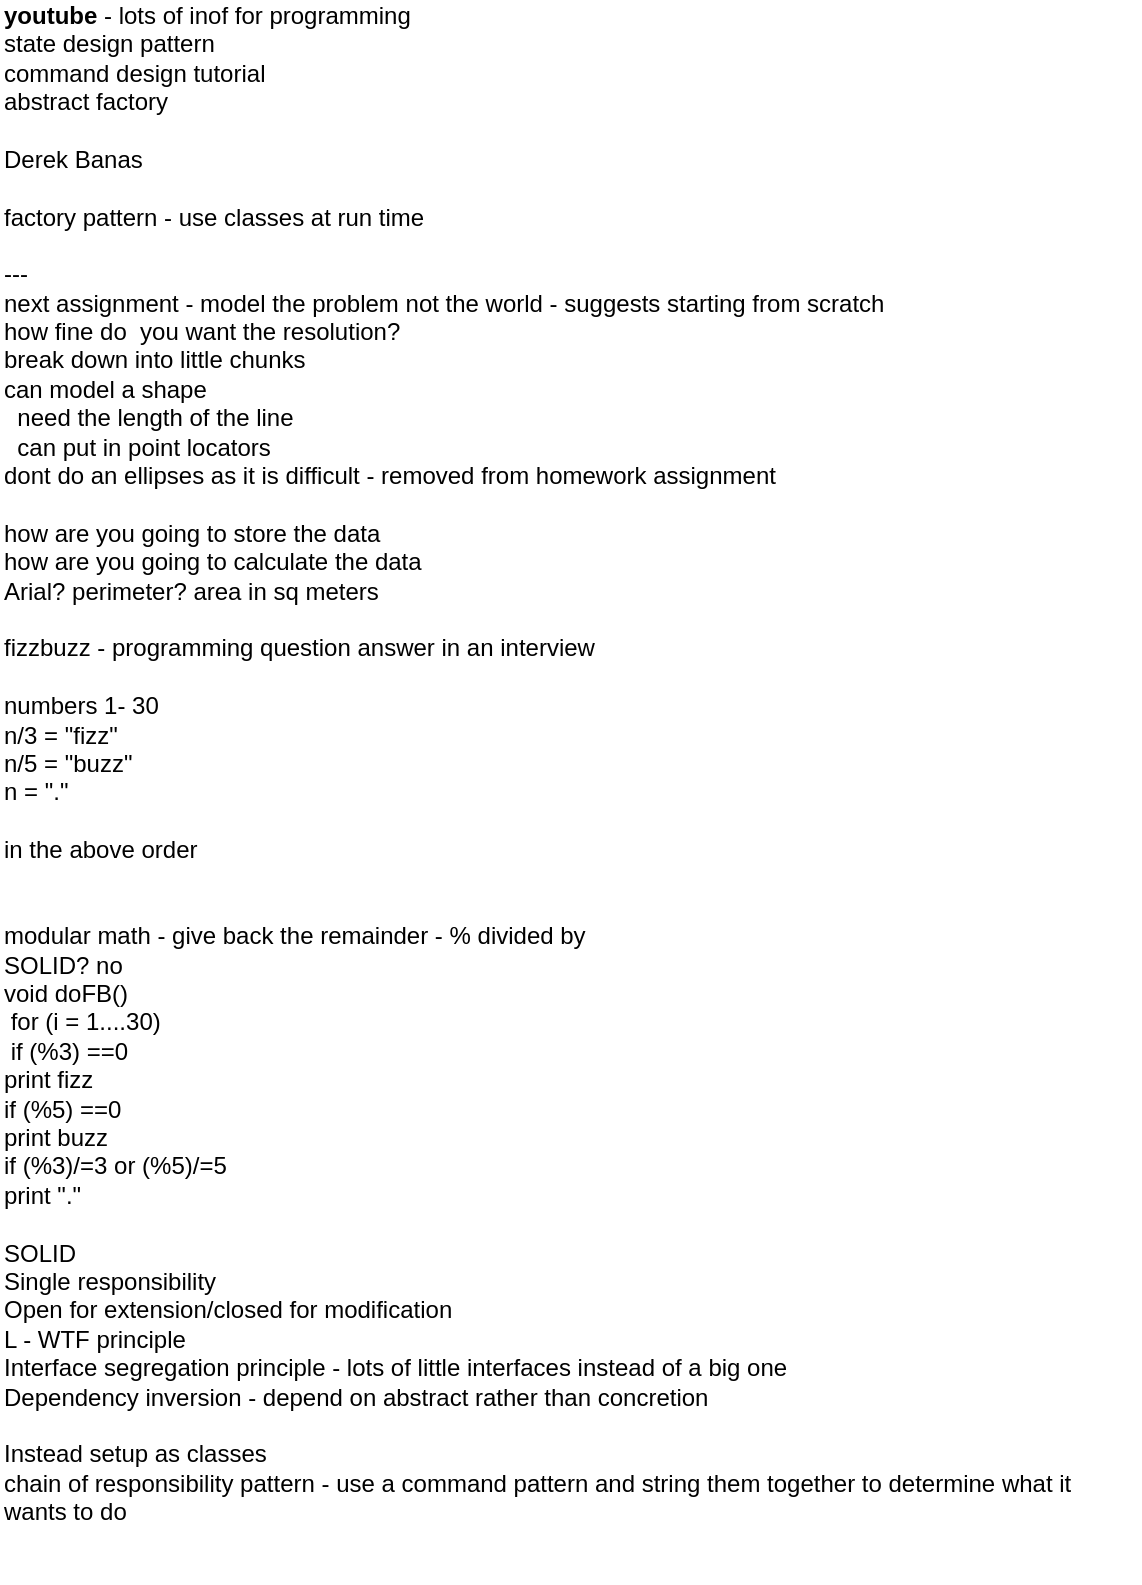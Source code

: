 <mxfile version="12.2.0" type="github" pages="2">
  <diagram id="w7mWiVyZPYg2Z65vA2U2" name="Page-1">
    <mxGraphModel dx="1128" dy="1819" grid="1" gridSize="10" guides="1" tooltips="1" connect="1" arrows="1" fold="1" page="1" pageScale="1" pageWidth="850" pageHeight="1100" math="0" shadow="0">
      <root>
        <mxCell id="0"/>
        <mxCell id="1" parent="0"/>
        <mxCell id="q4cAkHyppMWllS5AH2et-1" value="&lt;b&gt;youtube&lt;/b&gt; - lots of inof for programming&amp;nbsp;&lt;br&gt;state design pattern&lt;br&gt;command design tutorial&lt;br&gt;abstract factory&amp;nbsp;&lt;br&gt;&lt;br&gt;Derek Banas&lt;br&gt;&lt;br&gt;factory pattern - use classes at run time&lt;br&gt;&lt;br&gt;---&lt;br&gt;next assignment - model the problem not the world - suggests starting from scratch&lt;br&gt;how fine do&amp;nbsp; you want the resolution?&lt;br&gt;break down into little chunks&lt;br&gt;can model a shape&lt;br&gt;&amp;nbsp; need the length of the line&lt;br&gt;&amp;nbsp; can put in point locators&lt;br&gt;dont do an ellipses as it is difficult - removed from homework assignment&lt;br&gt;&lt;br&gt;how are you going to store the data&lt;br&gt;how are you going to calculate the data&lt;br&gt;Arial? perimeter? area in sq meters&lt;br&gt;&lt;br&gt;fizzbuzz - programming question answer in an interview&lt;br&gt;&lt;br&gt;numbers 1- 30&lt;br&gt;n/3 = &quot;fizz&quot;&amp;nbsp;&lt;br&gt;n/5 = &quot;buzz&quot;&lt;br&gt;n = &quot;.&quot;&lt;br&gt;&lt;br&gt;in the above order&lt;br&gt;&lt;br&gt;&lt;br&gt;modular math - give back the remainder - % divided by&lt;br&gt;SOLID? no&lt;br&gt;void doFB()&lt;br&gt;&amp;nbsp;for (i = 1....30)&lt;br&gt;&amp;nbsp;if (%3) ==0&lt;br&gt;print fizz&lt;br&gt;if (%5) ==0&lt;br&gt;print buzz&lt;br&gt;if (%3)/=3 or (%5)/=5&lt;br&gt;print &quot;.&quot;&lt;br&gt;&lt;br&gt;SOLID&lt;br&gt;Single responsibility&lt;br&gt;Open for extension/closed for modification&lt;br&gt;L - WTF principle&lt;br&gt;Interface segregation principle - lots of little interfaces instead of a big one&lt;br&gt;Dependency inversion - depend on abstract rather than concretion&amp;nbsp;&lt;br&gt;&lt;br&gt;Instead setup as classes&lt;br&gt;chain of responsibility pattern - use a command pattern and string them together to determine what it wants to do&lt;br&gt;&lt;br&gt;&lt;br&gt;" style="text;html=1;strokeColor=none;fillColor=none;align=left;verticalAlign=middle;whiteSpace=wrap;rounded=0;" vertex="1" parent="1">
          <mxGeometry x="130" y="40" width="570" height="530" as="geometry"/>
        </mxCell>
      </root>
    </mxGraphModel>
  </diagram>
  <diagram id="mYHeAXxEdyhNp9-HaG5G" name="Page-2">
    <mxGraphModel dx="1128" dy="719" grid="1" gridSize="10" guides="1" tooltips="1" connect="1" arrows="1" fold="1" page="1" pageScale="1" pageWidth="850" pageHeight="1100" math="0" shadow="0">
      <root>
        <mxCell id="4mLNGzfCn4owxk6sO2xW-0"/>
        <mxCell id="4mLNGzfCn4owxk6sO2xW-1" parent="4mLNGzfCn4owxk6sO2xW-0"/>
        <mxCell id="4mLNGzfCn4owxk6sO2xW-20" style="edgeStyle=orthogonalEdgeStyle;rounded=0;orthogonalLoop=1;jettySize=auto;html=1;entryX=0;entryY=0.25;entryDx=0;entryDy=0;" edge="1" parent="4mLNGzfCn4owxk6sO2xW-1" source="4mLNGzfCn4owxk6sO2xW-2" target="4mLNGzfCn4owxk6sO2xW-6">
          <mxGeometry relative="1" as="geometry"/>
        </mxCell>
        <mxCell id="4mLNGzfCn4owxk6sO2xW-2" value="FBCommand" style="swimlane;fontStyle=1;align=center;verticalAlign=top;childLayout=stackLayout;horizontal=1;startSize=26;horizontalStack=0;resizeParent=1;resizeParentMax=0;resizeLast=0;collapsible=1;marginBottom=0;" vertex="1" parent="4mLNGzfCn4owxk6sO2xW-1">
          <mxGeometry x="120" y="40" width="160" height="86" as="geometry"/>
        </mxCell>
        <mxCell id="4mLNGzfCn4owxk6sO2xW-3" value="+ word: string " style="text;strokeColor=none;fillColor=none;align=left;verticalAlign=top;spacingLeft=4;spacingRight=4;overflow=hidden;rotatable=0;points=[[0,0.5],[1,0.5]];portConstraint=eastwest;" vertex="1" parent="4mLNGzfCn4owxk6sO2xW-2">
          <mxGeometry y="26" width="160" height="26" as="geometry"/>
        </mxCell>
        <mxCell id="4mLNGzfCn4owxk6sO2xW-4" value="" style="line;strokeWidth=1;fillColor=none;align=left;verticalAlign=middle;spacingTop=-1;spacingLeft=3;spacingRight=3;rotatable=0;labelPosition=right;points=[];portConstraint=eastwest;" vertex="1" parent="4mLNGzfCn4owxk6sO2xW-2">
          <mxGeometry y="52" width="160" height="8" as="geometry"/>
        </mxCell>
        <mxCell id="4mLNGzfCn4owxk6sO2xW-5" value="+ execute(num: int)" style="text;strokeColor=none;fillColor=none;align=left;verticalAlign=top;spacingLeft=4;spacingRight=4;overflow=hidden;rotatable=0;points=[[0,0.5],[1,0.5]];portConstraint=eastwest;" vertex="1" parent="4mLNGzfCn4owxk6sO2xW-2">
          <mxGeometry y="60" width="160" height="26" as="geometry"/>
        </mxCell>
        <mxCell id="4mLNGzfCn4owxk6sO2xW-26" style="edgeStyle=orthogonalEdgeStyle;rounded=0;orthogonalLoop=1;jettySize=auto;html=1;entryX=-0.019;entryY=0.154;entryDx=0;entryDy=0;entryPerimeter=0;startArrow=diamond;startFill=1;" edge="1" parent="4mLNGzfCn4owxk6sO2xW-1" source="4mLNGzfCn4owxk6sO2xW-6" target="4mLNGzfCn4owxk6sO2xW-22">
          <mxGeometry relative="1" as="geometry"/>
        </mxCell>
        <mxCell id="4mLNGzfCn4owxk6sO2xW-6" value="«interface»&lt;br&gt;&lt;b&gt;Command&lt;/b&gt;" style="html=1;align=center;" vertex="1" parent="4mLNGzfCn4owxk6sO2xW-1">
          <mxGeometry x="440" y="33" width="110" height="50" as="geometry"/>
        </mxCell>
        <mxCell id="4mLNGzfCn4owxk6sO2xW-18" style="edgeStyle=orthogonalEdgeStyle;rounded=0;orthogonalLoop=1;jettySize=auto;html=1;entryX=0.519;entryY=0.962;entryDx=0;entryDy=0;entryPerimeter=0;" edge="1" parent="4mLNGzfCn4owxk6sO2xW-1" source="4mLNGzfCn4owxk6sO2xW-8" target="4mLNGzfCn4owxk6sO2xW-5">
          <mxGeometry relative="1" as="geometry"/>
        </mxCell>
        <mxCell id="4mLNGzfCn4owxk6sO2xW-8" value="Buzzcommand" style="swimlane;fontStyle=1;align=center;verticalAlign=top;childLayout=stackLayout;horizontal=1;startSize=26;horizontalStack=0;resizeParent=1;resizeParentMax=0;resizeLast=0;collapsible=1;marginBottom=0;" vertex="1" parent="4mLNGzfCn4owxk6sO2xW-1">
          <mxGeometry x="110" y="240" width="160" height="86" as="geometry"/>
        </mxCell>
        <mxCell id="4mLNGzfCn4owxk6sO2xW-9" value="+ field: type" style="text;strokeColor=none;fillColor=none;align=left;verticalAlign=top;spacingLeft=4;spacingRight=4;overflow=hidden;rotatable=0;points=[[0,0.5],[1,0.5]];portConstraint=eastwest;" vertex="1" parent="4mLNGzfCn4owxk6sO2xW-8">
          <mxGeometry y="26" width="160" height="26" as="geometry"/>
        </mxCell>
        <mxCell id="4mLNGzfCn4owxk6sO2xW-10" value="" style="line;strokeWidth=1;fillColor=none;align=left;verticalAlign=middle;spacingTop=-1;spacingLeft=3;spacingRight=3;rotatable=0;labelPosition=right;points=[];portConstraint=eastwest;" vertex="1" parent="4mLNGzfCn4owxk6sO2xW-8">
          <mxGeometry y="52" width="160" height="8" as="geometry"/>
        </mxCell>
        <mxCell id="4mLNGzfCn4owxk6sO2xW-11" value="+ method(type): type" style="text;strokeColor=none;fillColor=none;align=left;verticalAlign=top;spacingLeft=4;spacingRight=4;overflow=hidden;rotatable=0;points=[[0,0.5],[1,0.5]];portConstraint=eastwest;" vertex="1" parent="4mLNGzfCn4owxk6sO2xW-8">
          <mxGeometry y="60" width="160" height="26" as="geometry"/>
        </mxCell>
        <mxCell id="4mLNGzfCn4owxk6sO2xW-19" style="edgeStyle=orthogonalEdgeStyle;rounded=0;orthogonalLoop=1;jettySize=auto;html=1;entryX=0.963;entryY=1.154;entryDx=0;entryDy=0;entryPerimeter=0;" edge="1" parent="4mLNGzfCn4owxk6sO2xW-1" source="4mLNGzfCn4owxk6sO2xW-13" target="4mLNGzfCn4owxk6sO2xW-5">
          <mxGeometry relative="1" as="geometry"/>
        </mxCell>
        <mxCell id="4mLNGzfCn4owxk6sO2xW-13" value="Fizzcommand" style="swimlane;fontStyle=1;align=center;verticalAlign=top;childLayout=stackLayout;horizontal=1;startSize=26;horizontalStack=0;resizeParent=1;resizeParentMax=0;resizeLast=0;collapsible=1;marginBottom=0;" vertex="1" parent="4mLNGzfCn4owxk6sO2xW-1">
          <mxGeometry x="360" y="250" width="160" height="112" as="geometry"/>
        </mxCell>
        <mxCell id="4mLNGzfCn4owxk6sO2xW-14" value="+ field: type" style="text;strokeColor=none;fillColor=none;align=left;verticalAlign=top;spacingLeft=4;spacingRight=4;overflow=hidden;rotatable=0;points=[[0,0.5],[1,0.5]];portConstraint=eastwest;" vertex="1" parent="4mLNGzfCn4owxk6sO2xW-13">
          <mxGeometry y="26" width="160" height="26" as="geometry"/>
        </mxCell>
        <mxCell id="4mLNGzfCn4owxk6sO2xW-15" value="" style="line;strokeWidth=1;fillColor=none;align=left;verticalAlign=middle;spacingTop=-1;spacingLeft=3;spacingRight=3;rotatable=0;labelPosition=right;points=[];portConstraint=eastwest;" vertex="1" parent="4mLNGzfCn4owxk6sO2xW-13">
          <mxGeometry y="52" width="160" height="8" as="geometry"/>
        </mxCell>
        <mxCell id="4mLNGzfCn4owxk6sO2xW-16" value="+ method(type): type" style="text;strokeColor=none;fillColor=none;align=left;verticalAlign=top;spacingLeft=4;spacingRight=4;overflow=hidden;rotatable=0;points=[[0,0.5],[1,0.5]];portConstraint=eastwest;" vertex="1" parent="4mLNGzfCn4owxk6sO2xW-13">
          <mxGeometry y="60" width="160" height="26" as="geometry"/>
        </mxCell>
        <mxCell id="4mLNGzfCn4owxk6sO2xW-17" value="+ field: type" style="text;strokeColor=none;fillColor=none;align=left;verticalAlign=top;spacingLeft=4;spacingRight=4;overflow=hidden;rotatable=0;points=[[0,0.5],[1,0.5]];portConstraint=eastwest;" vertex="1" parent="4mLNGzfCn4owxk6sO2xW-13">
          <mxGeometry y="86" width="160" height="26" as="geometry"/>
        </mxCell>
        <mxCell id="4mLNGzfCn4owxk6sO2xW-21" value="Command" style="swimlane;fontStyle=1;align=center;verticalAlign=top;childLayout=stackLayout;horizontal=1;startSize=26;horizontalStack=0;resizeParent=1;resizeParentMax=0;resizeLast=0;collapsible=1;marginBottom=0;" vertex="1" parent="4mLNGzfCn4owxk6sO2xW-1">
          <mxGeometry x="600" y="120" width="160" height="86" as="geometry"/>
        </mxCell>
        <mxCell id="4mLNGzfCn4owxk6sO2xW-22" value="+ commands: command()" style="text;strokeColor=none;fillColor=none;align=left;verticalAlign=top;spacingLeft=4;spacingRight=4;overflow=hidden;rotatable=0;points=[[0,0.5],[1,0.5]];portConstraint=eastwest;" vertex="1" parent="4mLNGzfCn4owxk6sO2xW-21">
          <mxGeometry y="26" width="160" height="26" as="geometry"/>
        </mxCell>
        <mxCell id="4mLNGzfCn4owxk6sO2xW-23" value="" style="line;strokeWidth=1;fillColor=none;align=left;verticalAlign=middle;spacingTop=-1;spacingLeft=3;spacingRight=3;rotatable=0;labelPosition=right;points=[];portConstraint=eastwest;" vertex="1" parent="4mLNGzfCn4owxk6sO2xW-21">
          <mxGeometry y="52" width="160" height="8" as="geometry"/>
        </mxCell>
        <mxCell id="4mLNGzfCn4owxk6sO2xW-24" value="+ method(type): type" style="text;strokeColor=none;fillColor=none;align=left;verticalAlign=top;spacingLeft=4;spacingRight=4;overflow=hidden;rotatable=0;points=[[0,0.5],[1,0.5]];portConstraint=eastwest;" vertex="1" parent="4mLNGzfCn4owxk6sO2xW-21">
          <mxGeometry y="60" width="160" height="26" as="geometry"/>
        </mxCell>
      </root>
    </mxGraphModel>
  </diagram>
</mxfile>
